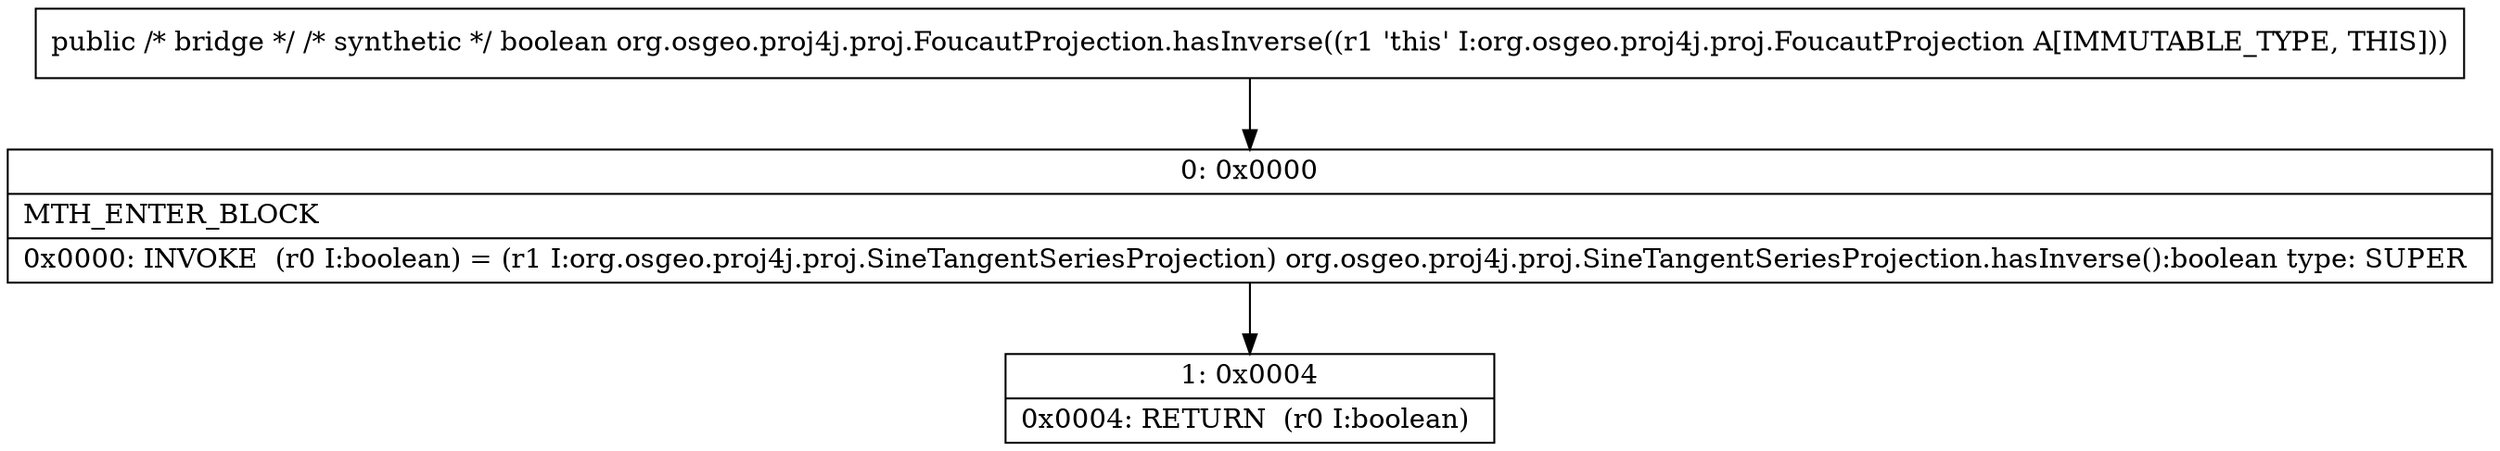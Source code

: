 digraph "CFG fororg.osgeo.proj4j.proj.FoucautProjection.hasInverse()Z" {
Node_0 [shape=record,label="{0\:\ 0x0000|MTH_ENTER_BLOCK\l|0x0000: INVOKE  (r0 I:boolean) = (r1 I:org.osgeo.proj4j.proj.SineTangentSeriesProjection) org.osgeo.proj4j.proj.SineTangentSeriesProjection.hasInverse():boolean type: SUPER \l}"];
Node_1 [shape=record,label="{1\:\ 0x0004|0x0004: RETURN  (r0 I:boolean) \l}"];
MethodNode[shape=record,label="{public \/* bridge *\/ \/* synthetic *\/ boolean org.osgeo.proj4j.proj.FoucautProjection.hasInverse((r1 'this' I:org.osgeo.proj4j.proj.FoucautProjection A[IMMUTABLE_TYPE, THIS])) }"];
MethodNode -> Node_0;
Node_0 -> Node_1;
}

